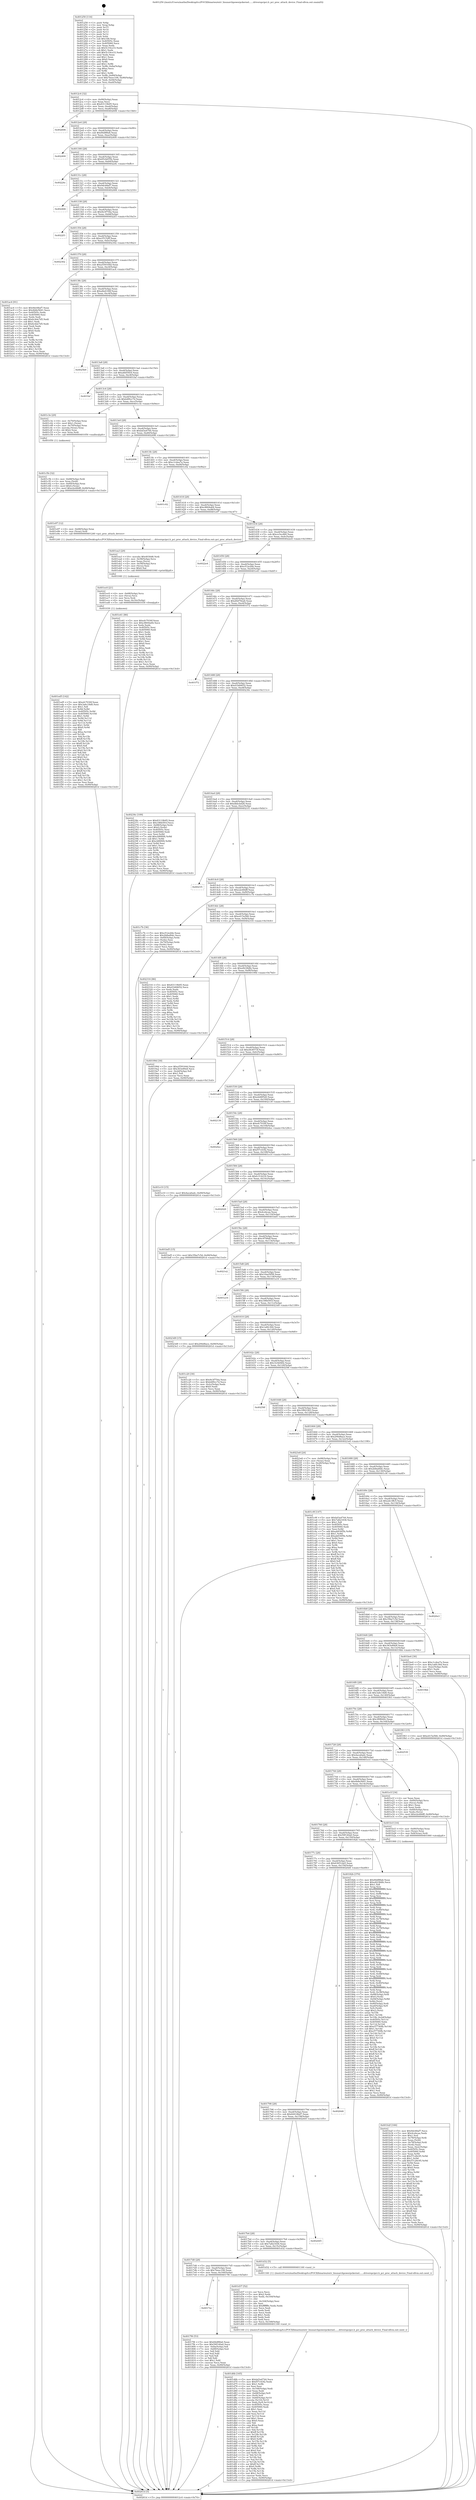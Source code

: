 digraph "0x401250" {
  label = "0x401250 (/mnt/c/Users/mathe/Desktop/tcc/POCII/binaries/extr_linuxarchpowerpckernel......driverspcipci.h_pci_proc_attach_device_Final-ollvm.out::main(0))"
  labelloc = "t"
  node[shape=record]

  Entry [label="",width=0.3,height=0.3,shape=circle,fillcolor=black,style=filled]
  "0x4012c4" [label="{
     0x4012c4 [32]\l
     | [instrs]\l
     &nbsp;&nbsp;0x4012c4 \<+6\>: mov -0x90(%rbp),%eax\l
     &nbsp;&nbsp;0x4012ca \<+2\>: mov %eax,%ecx\l
     &nbsp;&nbsp;0x4012cc \<+6\>: sub $0x83119b95,%ecx\l
     &nbsp;&nbsp;0x4012d2 \<+6\>: mov %eax,-0xa4(%rbp)\l
     &nbsp;&nbsp;0x4012d8 \<+6\>: mov %ecx,-0xa8(%rbp)\l
     &nbsp;&nbsp;0x4012de \<+6\>: je 0000000000402606 \<main+0x13b6\>\l
  }"]
  "0x402606" [label="{
     0x402606\l
  }", style=dashed]
  "0x4012e4" [label="{
     0x4012e4 [28]\l
     | [instrs]\l
     &nbsp;&nbsp;0x4012e4 \<+5\>: jmp 00000000004012e9 \<main+0x99\>\l
     &nbsp;&nbsp;0x4012e9 \<+6\>: mov -0xa4(%rbp),%eax\l
     &nbsp;&nbsp;0x4012ef \<+5\>: sub $0x84df8fa6,%eax\l
     &nbsp;&nbsp;0x4012f4 \<+6\>: mov %eax,-0xac(%rbp)\l
     &nbsp;&nbsp;0x4012fa \<+6\>: je 0000000000402400 \<main+0x11b0\>\l
  }"]
  Exit [label="",width=0.3,height=0.3,shape=circle,fillcolor=black,style=filled,peripheries=2]
  "0x402400" [label="{
     0x402400\l
  }", style=dashed]
  "0x401300" [label="{
     0x401300 [28]\l
     | [instrs]\l
     &nbsp;&nbsp;0x401300 \<+5\>: jmp 0000000000401305 \<main+0xb5\>\l
     &nbsp;&nbsp;0x401305 \<+6\>: mov -0xa4(%rbp),%eax\l
     &nbsp;&nbsp;0x40130b \<+5\>: sub $0x85cb655b,%eax\l
     &nbsp;&nbsp;0x401310 \<+6\>: mov %eax,-0xb0(%rbp)\l
     &nbsp;&nbsp;0x401316 \<+6\>: je 000000000040224c \<main+0xffc\>\l
  }"]
  "0x401ed5" [label="{
     0x401ed5 [142]\l
     | [instrs]\l
     &nbsp;&nbsp;0x401ed5 \<+5\>: mov $0xefc7030f,%eax\l
     &nbsp;&nbsp;0x401eda \<+5\>: mov $0x3a6c18d0,%esi\l
     &nbsp;&nbsp;0x401edf \<+2\>: mov $0x1,%dl\l
     &nbsp;&nbsp;0x401ee1 \<+3\>: xor %r8d,%r8d\l
     &nbsp;&nbsp;0x401ee4 \<+8\>: mov 0x40505c,%r9d\l
     &nbsp;&nbsp;0x401eec \<+8\>: mov 0x405060,%r10d\l
     &nbsp;&nbsp;0x401ef4 \<+4\>: sub $0x1,%r8d\l
     &nbsp;&nbsp;0x401ef8 \<+3\>: mov %r9d,%r11d\l
     &nbsp;&nbsp;0x401efb \<+3\>: add %r8d,%r11d\l
     &nbsp;&nbsp;0x401efe \<+4\>: imul %r11d,%r9d\l
     &nbsp;&nbsp;0x401f02 \<+4\>: and $0x1,%r9d\l
     &nbsp;&nbsp;0x401f06 \<+4\>: cmp $0x0,%r9d\l
     &nbsp;&nbsp;0x401f0a \<+3\>: sete %bl\l
     &nbsp;&nbsp;0x401f0d \<+4\>: cmp $0xa,%r10d\l
     &nbsp;&nbsp;0x401f11 \<+4\>: setl %r14b\l
     &nbsp;&nbsp;0x401f15 \<+3\>: mov %bl,%r15b\l
     &nbsp;&nbsp;0x401f18 \<+4\>: xor $0xff,%r15b\l
     &nbsp;&nbsp;0x401f1c \<+3\>: mov %r14b,%r12b\l
     &nbsp;&nbsp;0x401f1f \<+4\>: xor $0xff,%r12b\l
     &nbsp;&nbsp;0x401f23 \<+3\>: xor $0x0,%dl\l
     &nbsp;&nbsp;0x401f26 \<+3\>: mov %r15b,%r13b\l
     &nbsp;&nbsp;0x401f29 \<+4\>: and $0x0,%r13b\l
     &nbsp;&nbsp;0x401f2d \<+2\>: and %dl,%bl\l
     &nbsp;&nbsp;0x401f2f \<+3\>: mov %r12b,%cl\l
     &nbsp;&nbsp;0x401f32 \<+3\>: and $0x0,%cl\l
     &nbsp;&nbsp;0x401f35 \<+3\>: and %dl,%r14b\l
     &nbsp;&nbsp;0x401f38 \<+3\>: or %bl,%r13b\l
     &nbsp;&nbsp;0x401f3b \<+3\>: or %r14b,%cl\l
     &nbsp;&nbsp;0x401f3e \<+3\>: xor %cl,%r13b\l
     &nbsp;&nbsp;0x401f41 \<+3\>: or %r12b,%r15b\l
     &nbsp;&nbsp;0x401f44 \<+4\>: xor $0xff,%r15b\l
     &nbsp;&nbsp;0x401f48 \<+3\>: or $0x0,%dl\l
     &nbsp;&nbsp;0x401f4b \<+3\>: and %dl,%r15b\l
     &nbsp;&nbsp;0x401f4e \<+3\>: or %r15b,%r13b\l
     &nbsp;&nbsp;0x401f51 \<+4\>: test $0x1,%r13b\l
     &nbsp;&nbsp;0x401f55 \<+3\>: cmovne %esi,%eax\l
     &nbsp;&nbsp;0x401f58 \<+6\>: mov %eax,-0x90(%rbp)\l
     &nbsp;&nbsp;0x401f5e \<+5\>: jmp 000000000040261d \<main+0x13cd\>\l
  }"]
  "0x40224c" [label="{
     0x40224c\l
  }", style=dashed]
  "0x40131c" [label="{
     0x40131c [28]\l
     | [instrs]\l
     &nbsp;&nbsp;0x40131c \<+5\>: jmp 0000000000401321 \<main+0xd1\>\l
     &nbsp;&nbsp;0x401321 \<+6\>: mov -0xa4(%rbp),%eax\l
     &nbsp;&nbsp;0x401327 \<+5\>: sub $0x9dc68af7,%eax\l
     &nbsp;&nbsp;0x40132c \<+6\>: mov %eax,-0xb4(%rbp)\l
     &nbsp;&nbsp;0x401332 \<+6\>: je 0000000000402466 \<main+0x1216\>\l
  }"]
  "0x401ec0" [label="{
     0x401ec0 [21]\l
     | [instrs]\l
     &nbsp;&nbsp;0x401ec0 \<+4\>: mov -0x68(%rbp),%rcx\l
     &nbsp;&nbsp;0x401ec4 \<+3\>: mov (%rcx),%rcx\l
     &nbsp;&nbsp;0x401ec7 \<+3\>: mov %rcx,%rdi\l
     &nbsp;&nbsp;0x401eca \<+6\>: mov %eax,-0x16c(%rbp)\l
     &nbsp;&nbsp;0x401ed0 \<+5\>: call 0000000000401030 \<free@plt\>\l
     | [calls]\l
     &nbsp;&nbsp;0x401030 \{1\} (unknown)\l
  }"]
  "0x402466" [label="{
     0x402466\l
  }", style=dashed]
  "0x401338" [label="{
     0x401338 [28]\l
     | [instrs]\l
     &nbsp;&nbsp;0x401338 \<+5\>: jmp 000000000040133d \<main+0xed\>\l
     &nbsp;&nbsp;0x40133d \<+6\>: mov -0xa4(%rbp),%eax\l
     &nbsp;&nbsp;0x401343 \<+5\>: sub $0x9e3f754a,%eax\l
     &nbsp;&nbsp;0x401348 \<+6\>: mov %eax,-0xb8(%rbp)\l
     &nbsp;&nbsp;0x40134e \<+6\>: je 00000000004022f3 \<main+0x10a3\>\l
  }"]
  "0x401ea3" [label="{
     0x401ea3 [29]\l
     | [instrs]\l
     &nbsp;&nbsp;0x401ea3 \<+10\>: movabs $0x4030d6,%rdi\l
     &nbsp;&nbsp;0x401ead \<+4\>: mov -0x58(%rbp),%rcx\l
     &nbsp;&nbsp;0x401eb1 \<+2\>: mov %eax,(%rcx)\l
     &nbsp;&nbsp;0x401eb3 \<+4\>: mov -0x58(%rbp),%rcx\l
     &nbsp;&nbsp;0x401eb7 \<+2\>: mov (%rcx),%esi\l
     &nbsp;&nbsp;0x401eb9 \<+2\>: mov $0x0,%al\l
     &nbsp;&nbsp;0x401ebb \<+5\>: call 0000000000401040 \<printf@plt\>\l
     | [calls]\l
     &nbsp;&nbsp;0x401040 \{1\} (unknown)\l
  }"]
  "0x4022f3" [label="{
     0x4022f3\l
  }", style=dashed]
  "0x401354" [label="{
     0x401354 [28]\l
     | [instrs]\l
     &nbsp;&nbsp;0x401354 \<+5\>: jmp 0000000000401359 \<main+0x109\>\l
     &nbsp;&nbsp;0x401359 \<+6\>: mov -0xa4(%rbp),%eax\l
     &nbsp;&nbsp;0x40135f \<+5\>: sub $0xa35152ff,%eax\l
     &nbsp;&nbsp;0x401364 \<+6\>: mov %eax,-0xbc(%rbp)\l
     &nbsp;&nbsp;0x40136a \<+6\>: je 0000000000402302 \<main+0x10b2\>\l
  }"]
  "0x401d6b" [label="{
     0x401d6b [165]\l
     | [instrs]\l
     &nbsp;&nbsp;0x401d6b \<+5\>: mov $0xbd3a4744,%ecx\l
     &nbsp;&nbsp;0x401d70 \<+5\>: mov $0xf57c43f2,%edx\l
     &nbsp;&nbsp;0x401d75 \<+3\>: mov $0x1,%r8b\l
     &nbsp;&nbsp;0x401d78 \<+2\>: xor %esi,%esi\l
     &nbsp;&nbsp;0x401d7a \<+6\>: mov -0x168(%rbp),%edi\l
     &nbsp;&nbsp;0x401d80 \<+3\>: imul %eax,%edi\l
     &nbsp;&nbsp;0x401d83 \<+4\>: mov -0x68(%rbp),%r9\l
     &nbsp;&nbsp;0x401d87 \<+3\>: mov (%r9),%r9\l
     &nbsp;&nbsp;0x401d8a \<+4\>: mov -0x60(%rbp),%r10\l
     &nbsp;&nbsp;0x401d8e \<+3\>: movslq (%r10),%r10\l
     &nbsp;&nbsp;0x401d91 \<+4\>: mov %edi,(%r9,%r10,4)\l
     &nbsp;&nbsp;0x401d95 \<+7\>: mov 0x40505c,%eax\l
     &nbsp;&nbsp;0x401d9c \<+7\>: mov 0x405060,%edi\l
     &nbsp;&nbsp;0x401da3 \<+3\>: sub $0x1,%esi\l
     &nbsp;&nbsp;0x401da6 \<+3\>: mov %eax,%r11d\l
     &nbsp;&nbsp;0x401da9 \<+3\>: add %esi,%r11d\l
     &nbsp;&nbsp;0x401dac \<+4\>: imul %r11d,%eax\l
     &nbsp;&nbsp;0x401db0 \<+3\>: and $0x1,%eax\l
     &nbsp;&nbsp;0x401db3 \<+3\>: cmp $0x0,%eax\l
     &nbsp;&nbsp;0x401db6 \<+3\>: sete %bl\l
     &nbsp;&nbsp;0x401db9 \<+3\>: cmp $0xa,%edi\l
     &nbsp;&nbsp;0x401dbc \<+4\>: setl %r14b\l
     &nbsp;&nbsp;0x401dc0 \<+3\>: mov %bl,%r15b\l
     &nbsp;&nbsp;0x401dc3 \<+4\>: xor $0xff,%r15b\l
     &nbsp;&nbsp;0x401dc7 \<+3\>: mov %r14b,%r12b\l
     &nbsp;&nbsp;0x401dca \<+4\>: xor $0xff,%r12b\l
     &nbsp;&nbsp;0x401dce \<+4\>: xor $0x0,%r8b\l
     &nbsp;&nbsp;0x401dd2 \<+3\>: mov %r15b,%r13b\l
     &nbsp;&nbsp;0x401dd5 \<+4\>: and $0x0,%r13b\l
     &nbsp;&nbsp;0x401dd9 \<+3\>: and %r8b,%bl\l
     &nbsp;&nbsp;0x401ddc \<+3\>: mov %r12b,%al\l
     &nbsp;&nbsp;0x401ddf \<+2\>: and $0x0,%al\l
     &nbsp;&nbsp;0x401de1 \<+3\>: and %r8b,%r14b\l
     &nbsp;&nbsp;0x401de4 \<+3\>: or %bl,%r13b\l
     &nbsp;&nbsp;0x401de7 \<+3\>: or %r14b,%al\l
     &nbsp;&nbsp;0x401dea \<+3\>: xor %al,%r13b\l
     &nbsp;&nbsp;0x401ded \<+3\>: or %r12b,%r15b\l
     &nbsp;&nbsp;0x401df0 \<+4\>: xor $0xff,%r15b\l
     &nbsp;&nbsp;0x401df4 \<+4\>: or $0x0,%r8b\l
     &nbsp;&nbsp;0x401df8 \<+3\>: and %r8b,%r15b\l
     &nbsp;&nbsp;0x401dfb \<+3\>: or %r15b,%r13b\l
     &nbsp;&nbsp;0x401dfe \<+4\>: test $0x1,%r13b\l
     &nbsp;&nbsp;0x401e02 \<+3\>: cmovne %edx,%ecx\l
     &nbsp;&nbsp;0x401e05 \<+6\>: mov %ecx,-0x90(%rbp)\l
     &nbsp;&nbsp;0x401e0b \<+5\>: jmp 000000000040261d \<main+0x13cd\>\l
  }"]
  "0x402302" [label="{
     0x402302\l
  }", style=dashed]
  "0x401370" [label="{
     0x401370 [28]\l
     | [instrs]\l
     &nbsp;&nbsp;0x401370 \<+5\>: jmp 0000000000401375 \<main+0x125\>\l
     &nbsp;&nbsp;0x401375 \<+6\>: mov -0xa4(%rbp),%eax\l
     &nbsp;&nbsp;0x40137b \<+5\>: sub $0xa559164d,%eax\l
     &nbsp;&nbsp;0x401380 \<+6\>: mov %eax,-0xc0(%rbp)\l
     &nbsp;&nbsp;0x401386 \<+6\>: je 0000000000401ac4 \<main+0x874\>\l
  }"]
  "0x401d37" [label="{
     0x401d37 [52]\l
     | [instrs]\l
     &nbsp;&nbsp;0x401d37 \<+2\>: xor %ecx,%ecx\l
     &nbsp;&nbsp;0x401d39 \<+5\>: mov $0x2,%edx\l
     &nbsp;&nbsp;0x401d3e \<+6\>: mov %edx,-0x164(%rbp)\l
     &nbsp;&nbsp;0x401d44 \<+1\>: cltd\l
     &nbsp;&nbsp;0x401d45 \<+6\>: mov -0x164(%rbp),%esi\l
     &nbsp;&nbsp;0x401d4b \<+2\>: idiv %esi\l
     &nbsp;&nbsp;0x401d4d \<+6\>: imul $0xfffffffe,%edx,%edx\l
     &nbsp;&nbsp;0x401d53 \<+2\>: mov %ecx,%edi\l
     &nbsp;&nbsp;0x401d55 \<+2\>: sub %edx,%edi\l
     &nbsp;&nbsp;0x401d57 \<+2\>: mov %ecx,%edx\l
     &nbsp;&nbsp;0x401d59 \<+3\>: sub $0x1,%edx\l
     &nbsp;&nbsp;0x401d5c \<+2\>: add %edx,%edi\l
     &nbsp;&nbsp;0x401d5e \<+2\>: sub %edi,%ecx\l
     &nbsp;&nbsp;0x401d60 \<+6\>: mov %ecx,-0x168(%rbp)\l
     &nbsp;&nbsp;0x401d66 \<+5\>: call 0000000000401160 \<next_i\>\l
     | [calls]\l
     &nbsp;&nbsp;0x401160 \{1\} (/mnt/c/Users/mathe/Desktop/tcc/POCII/binaries/extr_linuxarchpowerpckernel......driverspcipci.h_pci_proc_attach_device_Final-ollvm.out::next_i)\l
  }"]
  "0x401ac4" [label="{
     0x401ac4 [91]\l
     | [instrs]\l
     &nbsp;&nbsp;0x401ac4 \<+5\>: mov $0x9dc68af7,%eax\l
     &nbsp;&nbsp;0x401ac9 \<+5\>: mov $0x4b8e5641,%ecx\l
     &nbsp;&nbsp;0x401ace \<+7\>: mov 0x40505c,%edx\l
     &nbsp;&nbsp;0x401ad5 \<+7\>: mov 0x405060,%esi\l
     &nbsp;&nbsp;0x401adc \<+2\>: mov %edx,%edi\l
     &nbsp;&nbsp;0x401ade \<+6\>: add $0x6c4de7d5,%edi\l
     &nbsp;&nbsp;0x401ae4 \<+3\>: sub $0x1,%edi\l
     &nbsp;&nbsp;0x401ae7 \<+6\>: sub $0x6c4de7d5,%edi\l
     &nbsp;&nbsp;0x401aed \<+3\>: imul %edi,%edx\l
     &nbsp;&nbsp;0x401af0 \<+3\>: and $0x1,%edx\l
     &nbsp;&nbsp;0x401af3 \<+3\>: cmp $0x0,%edx\l
     &nbsp;&nbsp;0x401af6 \<+4\>: sete %r8b\l
     &nbsp;&nbsp;0x401afa \<+3\>: cmp $0xa,%esi\l
     &nbsp;&nbsp;0x401afd \<+4\>: setl %r9b\l
     &nbsp;&nbsp;0x401b01 \<+3\>: mov %r8b,%r10b\l
     &nbsp;&nbsp;0x401b04 \<+3\>: and %r9b,%r10b\l
     &nbsp;&nbsp;0x401b07 \<+3\>: xor %r9b,%r8b\l
     &nbsp;&nbsp;0x401b0a \<+3\>: or %r8b,%r10b\l
     &nbsp;&nbsp;0x401b0d \<+4\>: test $0x1,%r10b\l
     &nbsp;&nbsp;0x401b11 \<+3\>: cmovne %ecx,%eax\l
     &nbsp;&nbsp;0x401b14 \<+6\>: mov %eax,-0x90(%rbp)\l
     &nbsp;&nbsp;0x401b1a \<+5\>: jmp 000000000040261d \<main+0x13cd\>\l
  }"]
  "0x40138c" [label="{
     0x40138c [28]\l
     | [instrs]\l
     &nbsp;&nbsp;0x40138c \<+5\>: jmp 0000000000401391 \<main+0x141\>\l
     &nbsp;&nbsp;0x401391 \<+6\>: mov -0xa4(%rbp),%eax\l
     &nbsp;&nbsp;0x401397 \<+5\>: sub $0xa8a4184f,%eax\l
     &nbsp;&nbsp;0x40139c \<+6\>: mov %eax,-0xc4(%rbp)\l
     &nbsp;&nbsp;0x4013a2 \<+6\>: je 00000000004025b9 \<main+0x1369\>\l
  }"]
  "0x401c5b" [label="{
     0x401c5b [32]\l
     | [instrs]\l
     &nbsp;&nbsp;0x401c5b \<+4\>: mov -0x68(%rbp),%rdi\l
     &nbsp;&nbsp;0x401c5f \<+3\>: mov %rax,(%rdi)\l
     &nbsp;&nbsp;0x401c62 \<+4\>: mov -0x60(%rbp),%rax\l
     &nbsp;&nbsp;0x401c66 \<+6\>: movl $0x0,(%rax)\l
     &nbsp;&nbsp;0x401c6c \<+10\>: movl $0xe2e48dff,-0x90(%rbp)\l
     &nbsp;&nbsp;0x401c76 \<+5\>: jmp 000000000040261d \<main+0x13cd\>\l
  }"]
  "0x4025b9" [label="{
     0x4025b9\l
  }", style=dashed]
  "0x4013a8" [label="{
     0x4013a8 [28]\l
     | [instrs]\l
     &nbsp;&nbsp;0x4013a8 \<+5\>: jmp 00000000004013ad \<main+0x15d\>\l
     &nbsp;&nbsp;0x4013ad \<+6\>: mov -0xa4(%rbp),%eax\l
     &nbsp;&nbsp;0x4013b3 \<+5\>: sub $0xa8d55fc6,%eax\l
     &nbsp;&nbsp;0x4013b8 \<+6\>: mov %eax,-0xc8(%rbp)\l
     &nbsp;&nbsp;0x4013be \<+6\>: je 0000000000401faf \<main+0xd5f\>\l
  }"]
  "0x401b2f" [label="{
     0x401b2f [166]\l
     | [instrs]\l
     &nbsp;&nbsp;0x401b2f \<+5\>: mov $0x9dc68af7,%ecx\l
     &nbsp;&nbsp;0x401b34 \<+5\>: mov $0x4cebcaa,%edx\l
     &nbsp;&nbsp;0x401b39 \<+3\>: mov $0x1,%sil\l
     &nbsp;&nbsp;0x401b3c \<+4\>: mov -0x78(%rbp),%rdi\l
     &nbsp;&nbsp;0x401b40 \<+2\>: mov %eax,(%rdi)\l
     &nbsp;&nbsp;0x401b42 \<+4\>: mov -0x78(%rbp),%rdi\l
     &nbsp;&nbsp;0x401b46 \<+2\>: mov (%rdi),%eax\l
     &nbsp;&nbsp;0x401b48 \<+3\>: mov %eax,-0x2c(%rbp)\l
     &nbsp;&nbsp;0x401b4b \<+7\>: mov 0x40505c,%eax\l
     &nbsp;&nbsp;0x401b52 \<+8\>: mov 0x405060,%r8d\l
     &nbsp;&nbsp;0x401b5a \<+3\>: mov %eax,%r9d\l
     &nbsp;&nbsp;0x401b5d \<+7\>: sub $0x57c28c95,%r9d\l
     &nbsp;&nbsp;0x401b64 \<+4\>: sub $0x1,%r9d\l
     &nbsp;&nbsp;0x401b68 \<+7\>: add $0x57c28c95,%r9d\l
     &nbsp;&nbsp;0x401b6f \<+4\>: imul %r9d,%eax\l
     &nbsp;&nbsp;0x401b73 \<+3\>: and $0x1,%eax\l
     &nbsp;&nbsp;0x401b76 \<+3\>: cmp $0x0,%eax\l
     &nbsp;&nbsp;0x401b79 \<+4\>: sete %r10b\l
     &nbsp;&nbsp;0x401b7d \<+4\>: cmp $0xa,%r8d\l
     &nbsp;&nbsp;0x401b81 \<+4\>: setl %r11b\l
     &nbsp;&nbsp;0x401b85 \<+3\>: mov %r10b,%bl\l
     &nbsp;&nbsp;0x401b88 \<+3\>: xor $0xff,%bl\l
     &nbsp;&nbsp;0x401b8b \<+3\>: mov %r11b,%r14b\l
     &nbsp;&nbsp;0x401b8e \<+4\>: xor $0xff,%r14b\l
     &nbsp;&nbsp;0x401b92 \<+4\>: xor $0x0,%sil\l
     &nbsp;&nbsp;0x401b96 \<+3\>: mov %bl,%r15b\l
     &nbsp;&nbsp;0x401b99 \<+4\>: and $0x0,%r15b\l
     &nbsp;&nbsp;0x401b9d \<+3\>: and %sil,%r10b\l
     &nbsp;&nbsp;0x401ba0 \<+3\>: mov %r14b,%r12b\l
     &nbsp;&nbsp;0x401ba3 \<+4\>: and $0x0,%r12b\l
     &nbsp;&nbsp;0x401ba7 \<+3\>: and %sil,%r11b\l
     &nbsp;&nbsp;0x401baa \<+3\>: or %r10b,%r15b\l
     &nbsp;&nbsp;0x401bad \<+3\>: or %r11b,%r12b\l
     &nbsp;&nbsp;0x401bb0 \<+3\>: xor %r12b,%r15b\l
     &nbsp;&nbsp;0x401bb3 \<+3\>: or %r14b,%bl\l
     &nbsp;&nbsp;0x401bb6 \<+3\>: xor $0xff,%bl\l
     &nbsp;&nbsp;0x401bb9 \<+4\>: or $0x0,%sil\l
     &nbsp;&nbsp;0x401bbd \<+3\>: and %sil,%bl\l
     &nbsp;&nbsp;0x401bc0 \<+3\>: or %bl,%r15b\l
     &nbsp;&nbsp;0x401bc3 \<+4\>: test $0x1,%r15b\l
     &nbsp;&nbsp;0x401bc7 \<+3\>: cmovne %edx,%ecx\l
     &nbsp;&nbsp;0x401bca \<+6\>: mov %ecx,-0x90(%rbp)\l
     &nbsp;&nbsp;0x401bd0 \<+5\>: jmp 000000000040261d \<main+0x13cd\>\l
  }"]
  "0x401faf" [label="{
     0x401faf\l
  }", style=dashed]
  "0x4013c4" [label="{
     0x4013c4 [28]\l
     | [instrs]\l
     &nbsp;&nbsp;0x4013c4 \<+5\>: jmp 00000000004013c9 \<main+0x179\>\l
     &nbsp;&nbsp;0x4013c9 \<+6\>: mov -0xa4(%rbp),%eax\l
     &nbsp;&nbsp;0x4013cf \<+5\>: sub $0xb4f0cc7d,%eax\l
     &nbsp;&nbsp;0x4013d4 \<+6\>: mov %eax,-0xcc(%rbp)\l
     &nbsp;&nbsp;0x4013da \<+6\>: je 0000000000401c3e \<main+0x9ee\>\l
  }"]
  "0x401250" [label="{
     0x401250 [116]\l
     | [instrs]\l
     &nbsp;&nbsp;0x401250 \<+1\>: push %rbp\l
     &nbsp;&nbsp;0x401251 \<+3\>: mov %rsp,%rbp\l
     &nbsp;&nbsp;0x401254 \<+2\>: push %r15\l
     &nbsp;&nbsp;0x401256 \<+2\>: push %r14\l
     &nbsp;&nbsp;0x401258 \<+2\>: push %r13\l
     &nbsp;&nbsp;0x40125a \<+2\>: push %r12\l
     &nbsp;&nbsp;0x40125c \<+1\>: push %rbx\l
     &nbsp;&nbsp;0x40125d \<+7\>: sub $0x168,%rsp\l
     &nbsp;&nbsp;0x401264 \<+7\>: mov 0x40505c,%eax\l
     &nbsp;&nbsp;0x40126b \<+7\>: mov 0x405060,%ecx\l
     &nbsp;&nbsp;0x401272 \<+2\>: mov %eax,%edx\l
     &nbsp;&nbsp;0x401274 \<+6\>: sub $0x5c19ce33,%edx\l
     &nbsp;&nbsp;0x40127a \<+3\>: sub $0x1,%edx\l
     &nbsp;&nbsp;0x40127d \<+6\>: add $0x5c19ce33,%edx\l
     &nbsp;&nbsp;0x401283 \<+3\>: imul %edx,%eax\l
     &nbsp;&nbsp;0x401286 \<+3\>: and $0x1,%eax\l
     &nbsp;&nbsp;0x401289 \<+3\>: cmp $0x0,%eax\l
     &nbsp;&nbsp;0x40128c \<+4\>: sete %r8b\l
     &nbsp;&nbsp;0x401290 \<+4\>: and $0x1,%r8b\l
     &nbsp;&nbsp;0x401294 \<+7\>: mov %r8b,-0x8a(%rbp)\l
     &nbsp;&nbsp;0x40129b \<+3\>: cmp $0xa,%ecx\l
     &nbsp;&nbsp;0x40129e \<+4\>: setl %r8b\l
     &nbsp;&nbsp;0x4012a2 \<+4\>: and $0x1,%r8b\l
     &nbsp;&nbsp;0x4012a6 \<+7\>: mov %r8b,-0x89(%rbp)\l
     &nbsp;&nbsp;0x4012ad \<+10\>: movl $0x7beec106,-0x90(%rbp)\l
     &nbsp;&nbsp;0x4012b7 \<+6\>: mov %edi,-0x94(%rbp)\l
     &nbsp;&nbsp;0x4012bd \<+7\>: mov %rsi,-0xa0(%rbp)\l
  }"]
  "0x401c3e" [label="{
     0x401c3e [29]\l
     | [instrs]\l
     &nbsp;&nbsp;0x401c3e \<+4\>: mov -0x70(%rbp),%rax\l
     &nbsp;&nbsp;0x401c42 \<+6\>: movl $0x1,(%rax)\l
     &nbsp;&nbsp;0x401c48 \<+4\>: mov -0x70(%rbp),%rax\l
     &nbsp;&nbsp;0x401c4c \<+3\>: movslq (%rax),%rax\l
     &nbsp;&nbsp;0x401c4f \<+4\>: shl $0x2,%rax\l
     &nbsp;&nbsp;0x401c53 \<+3\>: mov %rax,%rdi\l
     &nbsp;&nbsp;0x401c56 \<+5\>: call 0000000000401050 \<malloc@plt\>\l
     | [calls]\l
     &nbsp;&nbsp;0x401050 \{1\} (unknown)\l
  }"]
  "0x4013e0" [label="{
     0x4013e0 [28]\l
     | [instrs]\l
     &nbsp;&nbsp;0x4013e0 \<+5\>: jmp 00000000004013e5 \<main+0x195\>\l
     &nbsp;&nbsp;0x4013e5 \<+6\>: mov -0xa4(%rbp),%eax\l
     &nbsp;&nbsp;0x4013eb \<+5\>: sub $0xbd3a4744,%eax\l
     &nbsp;&nbsp;0x4013f0 \<+6\>: mov %eax,-0xd0(%rbp)\l
     &nbsp;&nbsp;0x4013f6 \<+6\>: je 0000000000402496 \<main+0x1246\>\l
  }"]
  "0x40261d" [label="{
     0x40261d [5]\l
     | [instrs]\l
     &nbsp;&nbsp;0x40261d \<+5\>: jmp 00000000004012c4 \<main+0x74\>\l
  }"]
  "0x402496" [label="{
     0x402496\l
  }", style=dashed]
  "0x4013fc" [label="{
     0x4013fc [28]\l
     | [instrs]\l
     &nbsp;&nbsp;0x4013fc \<+5\>: jmp 0000000000401401 \<main+0x1b1\>\l
     &nbsp;&nbsp;0x401401 \<+6\>: mov -0xa4(%rbp),%eax\l
     &nbsp;&nbsp;0x401407 \<+5\>: sub $0xc1cdea7a,%eax\l
     &nbsp;&nbsp;0x40140c \<+6\>: mov %eax,-0xd4(%rbp)\l
     &nbsp;&nbsp;0x401412 \<+6\>: je 0000000000401c02 \<main+0x9b2\>\l
  }"]
  "0x4017ec" [label="{
     0x4017ec\l
  }", style=dashed]
  "0x401c02" [label="{
     0x401c02\l
  }", style=dashed]
  "0x401418" [label="{
     0x401418 [28]\l
     | [instrs]\l
     &nbsp;&nbsp;0x401418 \<+5\>: jmp 000000000040141d \<main+0x1cd\>\l
     &nbsp;&nbsp;0x40141d \<+6\>: mov -0xa4(%rbp),%eax\l
     &nbsp;&nbsp;0x401423 \<+5\>: sub $0xc8604a64,%eax\l
     &nbsp;&nbsp;0x401428 \<+6\>: mov %eax,-0xd8(%rbp)\l
     &nbsp;&nbsp;0x40142e \<+6\>: je 0000000000401e97 \<main+0xc47\>\l
  }"]
  "0x4017f6" [label="{
     0x4017f6 [53]\l
     | [instrs]\l
     &nbsp;&nbsp;0x4017f6 \<+5\>: mov $0x84df8fa6,%eax\l
     &nbsp;&nbsp;0x4017fb \<+5\>: mov $0x59f140a0,%ecx\l
     &nbsp;&nbsp;0x401800 \<+6\>: mov -0x8a(%rbp),%dl\l
     &nbsp;&nbsp;0x401806 \<+7\>: mov -0x89(%rbp),%sil\l
     &nbsp;&nbsp;0x40180d \<+3\>: mov %dl,%dil\l
     &nbsp;&nbsp;0x401810 \<+3\>: and %sil,%dil\l
     &nbsp;&nbsp;0x401813 \<+3\>: xor %sil,%dl\l
     &nbsp;&nbsp;0x401816 \<+3\>: or %dl,%dil\l
     &nbsp;&nbsp;0x401819 \<+4\>: test $0x1,%dil\l
     &nbsp;&nbsp;0x40181d \<+3\>: cmovne %ecx,%eax\l
     &nbsp;&nbsp;0x401820 \<+6\>: mov %eax,-0x90(%rbp)\l
     &nbsp;&nbsp;0x401826 \<+5\>: jmp 000000000040261d \<main+0x13cd\>\l
  }"]
  "0x401e97" [label="{
     0x401e97 [12]\l
     | [instrs]\l
     &nbsp;&nbsp;0x401e97 \<+4\>: mov -0x68(%rbp),%rax\l
     &nbsp;&nbsp;0x401e9b \<+3\>: mov (%rax),%rdi\l
     &nbsp;&nbsp;0x401e9e \<+5\>: call 0000000000401240 \<pci_proc_attach_device\>\l
     | [calls]\l
     &nbsp;&nbsp;0x401240 \{1\} (/mnt/c/Users/mathe/Desktop/tcc/POCII/binaries/extr_linuxarchpowerpckernel......driverspcipci.h_pci_proc_attach_device_Final-ollvm.out::pci_proc_attach_device)\l
  }"]
  "0x401434" [label="{
     0x401434 [28]\l
     | [instrs]\l
     &nbsp;&nbsp;0x401434 \<+5\>: jmp 0000000000401439 \<main+0x1e9\>\l
     &nbsp;&nbsp;0x401439 \<+6\>: mov -0xa4(%rbp),%eax\l
     &nbsp;&nbsp;0x40143f \<+5\>: sub $0xce3ecdb0,%eax\l
     &nbsp;&nbsp;0x401444 \<+6\>: mov %eax,-0xdc(%rbp)\l
     &nbsp;&nbsp;0x40144a \<+6\>: je 00000000004022e4 \<main+0x1094\>\l
  }"]
  "0x4017d0" [label="{
     0x4017d0 [28]\l
     | [instrs]\l
     &nbsp;&nbsp;0x4017d0 \<+5\>: jmp 00000000004017d5 \<main+0x585\>\l
     &nbsp;&nbsp;0x4017d5 \<+6\>: mov -0xa4(%rbp),%eax\l
     &nbsp;&nbsp;0x4017db \<+5\>: sub $0x7beec106,%eax\l
     &nbsp;&nbsp;0x4017e0 \<+6\>: mov %eax,-0x160(%rbp)\l
     &nbsp;&nbsp;0x4017e6 \<+6\>: je 00000000004017f6 \<main+0x5a6\>\l
  }"]
  "0x4022e4" [label="{
     0x4022e4\l
  }", style=dashed]
  "0x401450" [label="{
     0x401450 [28]\l
     | [instrs]\l
     &nbsp;&nbsp;0x401450 \<+5\>: jmp 0000000000401455 \<main+0x205\>\l
     &nbsp;&nbsp;0x401455 \<+6\>: mov -0xa4(%rbp),%eax\l
     &nbsp;&nbsp;0x40145b \<+5\>: sub $0xcf12e2bb,%eax\l
     &nbsp;&nbsp;0x401460 \<+6\>: mov %eax,-0xe0(%rbp)\l
     &nbsp;&nbsp;0x401466 \<+6\>: je 0000000000401e41 \<main+0xbf1\>\l
  }"]
  "0x401d32" [label="{
     0x401d32 [5]\l
     | [instrs]\l
     &nbsp;&nbsp;0x401d32 \<+5\>: call 0000000000401160 \<next_i\>\l
     | [calls]\l
     &nbsp;&nbsp;0x401160 \{1\} (/mnt/c/Users/mathe/Desktop/tcc/POCII/binaries/extr_linuxarchpowerpckernel......driverspcipci.h_pci_proc_attach_device_Final-ollvm.out::next_i)\l
  }"]
  "0x401e41" [label="{
     0x401e41 [86]\l
     | [instrs]\l
     &nbsp;&nbsp;0x401e41 \<+5\>: mov $0xefc7030f,%eax\l
     &nbsp;&nbsp;0x401e46 \<+5\>: mov $0xc8604a64,%ecx\l
     &nbsp;&nbsp;0x401e4b \<+2\>: xor %edx,%edx\l
     &nbsp;&nbsp;0x401e4d \<+7\>: mov 0x40505c,%esi\l
     &nbsp;&nbsp;0x401e54 \<+7\>: mov 0x405060,%edi\l
     &nbsp;&nbsp;0x401e5b \<+3\>: sub $0x1,%edx\l
     &nbsp;&nbsp;0x401e5e \<+3\>: mov %esi,%r8d\l
     &nbsp;&nbsp;0x401e61 \<+3\>: add %edx,%r8d\l
     &nbsp;&nbsp;0x401e64 \<+4\>: imul %r8d,%esi\l
     &nbsp;&nbsp;0x401e68 \<+3\>: and $0x1,%esi\l
     &nbsp;&nbsp;0x401e6b \<+3\>: cmp $0x0,%esi\l
     &nbsp;&nbsp;0x401e6e \<+4\>: sete %r9b\l
     &nbsp;&nbsp;0x401e72 \<+3\>: cmp $0xa,%edi\l
     &nbsp;&nbsp;0x401e75 \<+4\>: setl %r10b\l
     &nbsp;&nbsp;0x401e79 \<+3\>: mov %r9b,%r11b\l
     &nbsp;&nbsp;0x401e7c \<+3\>: and %r10b,%r11b\l
     &nbsp;&nbsp;0x401e7f \<+3\>: xor %r10b,%r9b\l
     &nbsp;&nbsp;0x401e82 \<+3\>: or %r9b,%r11b\l
     &nbsp;&nbsp;0x401e85 \<+4\>: test $0x1,%r11b\l
     &nbsp;&nbsp;0x401e89 \<+3\>: cmovne %ecx,%eax\l
     &nbsp;&nbsp;0x401e8c \<+6\>: mov %eax,-0x90(%rbp)\l
     &nbsp;&nbsp;0x401e92 \<+5\>: jmp 000000000040261d \<main+0x13cd\>\l
  }"]
  "0x40146c" [label="{
     0x40146c [28]\l
     | [instrs]\l
     &nbsp;&nbsp;0x40146c \<+5\>: jmp 0000000000401471 \<main+0x221\>\l
     &nbsp;&nbsp;0x401471 \<+6\>: mov -0xa4(%rbp),%eax\l
     &nbsp;&nbsp;0x401477 \<+5\>: sub $0xd0d79ea6,%eax\l
     &nbsp;&nbsp;0x40147c \<+6\>: mov %eax,-0xe4(%rbp)\l
     &nbsp;&nbsp;0x401482 \<+6\>: je 0000000000401f72 \<main+0xd22\>\l
  }"]
  "0x4017b4" [label="{
     0x4017b4 [28]\l
     | [instrs]\l
     &nbsp;&nbsp;0x4017b4 \<+5\>: jmp 00000000004017b9 \<main+0x569\>\l
     &nbsp;&nbsp;0x4017b9 \<+6\>: mov -0xa4(%rbp),%eax\l
     &nbsp;&nbsp;0x4017bf \<+5\>: sub $0x7a821836,%eax\l
     &nbsp;&nbsp;0x4017c4 \<+6\>: mov %eax,-0x15c(%rbp)\l
     &nbsp;&nbsp;0x4017ca \<+6\>: je 0000000000401d32 \<main+0xae2\>\l
  }"]
  "0x401f72" [label="{
     0x401f72\l
  }", style=dashed]
  "0x401488" [label="{
     0x401488 [28]\l
     | [instrs]\l
     &nbsp;&nbsp;0x401488 \<+5\>: jmp 000000000040148d \<main+0x23d\>\l
     &nbsp;&nbsp;0x40148d \<+6\>: mov -0xa4(%rbp),%eax\l
     &nbsp;&nbsp;0x401493 \<+5\>: sub $0xd1b84652,%eax\l
     &nbsp;&nbsp;0x401498 \<+6\>: mov %eax,-0xe8(%rbp)\l
     &nbsp;&nbsp;0x40149e \<+6\>: je 000000000040236c \<main+0x111c\>\l
  }"]
  "0x402445" [label="{
     0x402445\l
  }", style=dashed]
  "0x40236c" [label="{
     0x40236c [109]\l
     | [instrs]\l
     &nbsp;&nbsp;0x40236c \<+5\>: mov $0x83119b95,%eax\l
     &nbsp;&nbsp;0x402371 \<+5\>: mov $0x186b591f,%ecx\l
     &nbsp;&nbsp;0x402376 \<+7\>: mov -0x88(%rbp),%rdx\l
     &nbsp;&nbsp;0x40237d \<+6\>: movl $0x0,(%rdx)\l
     &nbsp;&nbsp;0x402383 \<+7\>: mov 0x40505c,%esi\l
     &nbsp;&nbsp;0x40238a \<+7\>: mov 0x405060,%edi\l
     &nbsp;&nbsp;0x402391 \<+3\>: mov %esi,%r8d\l
     &nbsp;&nbsp;0x402394 \<+7\>: add $0xcbf6f0f4,%r8d\l
     &nbsp;&nbsp;0x40239b \<+4\>: sub $0x1,%r8d\l
     &nbsp;&nbsp;0x40239f \<+7\>: sub $0xcbf6f0f4,%r8d\l
     &nbsp;&nbsp;0x4023a6 \<+4\>: imul %r8d,%esi\l
     &nbsp;&nbsp;0x4023aa \<+3\>: and $0x1,%esi\l
     &nbsp;&nbsp;0x4023ad \<+3\>: cmp $0x0,%esi\l
     &nbsp;&nbsp;0x4023b0 \<+4\>: sete %r9b\l
     &nbsp;&nbsp;0x4023b4 \<+3\>: cmp $0xa,%edi\l
     &nbsp;&nbsp;0x4023b7 \<+4\>: setl %r10b\l
     &nbsp;&nbsp;0x4023bb \<+3\>: mov %r9b,%r11b\l
     &nbsp;&nbsp;0x4023be \<+3\>: and %r10b,%r11b\l
     &nbsp;&nbsp;0x4023c1 \<+3\>: xor %r10b,%r9b\l
     &nbsp;&nbsp;0x4023c4 \<+3\>: or %r9b,%r11b\l
     &nbsp;&nbsp;0x4023c7 \<+4\>: test $0x1,%r11b\l
     &nbsp;&nbsp;0x4023cb \<+3\>: cmovne %ecx,%eax\l
     &nbsp;&nbsp;0x4023ce \<+6\>: mov %eax,-0x90(%rbp)\l
     &nbsp;&nbsp;0x4023d4 \<+5\>: jmp 000000000040261d \<main+0x13cd\>\l
  }"]
  "0x4014a4" [label="{
     0x4014a4 [28]\l
     | [instrs]\l
     &nbsp;&nbsp;0x4014a4 \<+5\>: jmp 00000000004014a9 \<main+0x259\>\l
     &nbsp;&nbsp;0x4014a9 \<+6\>: mov -0xa4(%rbp),%eax\l
     &nbsp;&nbsp;0x4014af \<+5\>: sub $0xdbbcbd26,%eax\l
     &nbsp;&nbsp;0x4014b4 \<+6\>: mov %eax,-0xec(%rbp)\l
     &nbsp;&nbsp;0x4014ba \<+6\>: je 00000000004021f1 \<main+0xfa1\>\l
  }"]
  "0x401798" [label="{
     0x401798 [28]\l
     | [instrs]\l
     &nbsp;&nbsp;0x401798 \<+5\>: jmp 000000000040179d \<main+0x54d\>\l
     &nbsp;&nbsp;0x40179d \<+6\>: mov -0xa4(%rbp),%eax\l
     &nbsp;&nbsp;0x4017a3 \<+5\>: sub $0x64418bd7,%eax\l
     &nbsp;&nbsp;0x4017a8 \<+6\>: mov %eax,-0x158(%rbp)\l
     &nbsp;&nbsp;0x4017ae \<+6\>: je 0000000000402445 \<main+0x11f5\>\l
  }"]
  "0x4021f1" [label="{
     0x4021f1\l
  }", style=dashed]
  "0x4014c0" [label="{
     0x4014c0 [28]\l
     | [instrs]\l
     &nbsp;&nbsp;0x4014c0 \<+5\>: jmp 00000000004014c5 \<main+0x275\>\l
     &nbsp;&nbsp;0x4014c5 \<+6\>: mov -0xa4(%rbp),%eax\l
     &nbsp;&nbsp;0x4014cb \<+5\>: sub $0xe2e48dff,%eax\l
     &nbsp;&nbsp;0x4014d0 \<+6\>: mov %eax,-0xf0(%rbp)\l
     &nbsp;&nbsp;0x4014d6 \<+6\>: je 0000000000401c7b \<main+0xa2b\>\l
  }"]
  "0x4020d4" [label="{
     0x4020d4\l
  }", style=dashed]
  "0x401c7b" [label="{
     0x401c7b [36]\l
     | [instrs]\l
     &nbsp;&nbsp;0x401c7b \<+5\>: mov $0xcf12e2bb,%eax\l
     &nbsp;&nbsp;0x401c80 \<+5\>: mov $0x2b8ad0dc,%ecx\l
     &nbsp;&nbsp;0x401c85 \<+4\>: mov -0x60(%rbp),%rdx\l
     &nbsp;&nbsp;0x401c89 \<+2\>: mov (%rdx),%esi\l
     &nbsp;&nbsp;0x401c8b \<+4\>: mov -0x70(%rbp),%rdx\l
     &nbsp;&nbsp;0x401c8f \<+2\>: cmp (%rdx),%esi\l
     &nbsp;&nbsp;0x401c91 \<+3\>: cmovl %ecx,%eax\l
     &nbsp;&nbsp;0x401c94 \<+6\>: mov %eax,-0x90(%rbp)\l
     &nbsp;&nbsp;0x401c9a \<+5\>: jmp 000000000040261d \<main+0x13cd\>\l
  }"]
  "0x4014dc" [label="{
     0x4014dc [28]\l
     | [instrs]\l
     &nbsp;&nbsp;0x4014dc \<+5\>: jmp 00000000004014e1 \<main+0x291\>\l
     &nbsp;&nbsp;0x4014e1 \<+6\>: mov -0xa4(%rbp),%eax\l
     &nbsp;&nbsp;0x4014e7 \<+5\>: sub $0xe415a566,%eax\l
     &nbsp;&nbsp;0x4014ec \<+6\>: mov %eax,-0xf4(%rbp)\l
     &nbsp;&nbsp;0x4014f2 \<+6\>: je 0000000000402316 \<main+0x10c6\>\l
  }"]
  "0x40177c" [label="{
     0x40177c [28]\l
     | [instrs]\l
     &nbsp;&nbsp;0x40177c \<+5\>: jmp 0000000000401781 \<main+0x531\>\l
     &nbsp;&nbsp;0x401781 \<+6\>: mov -0xa4(%rbp),%eax\l
     &nbsp;&nbsp;0x401787 \<+5\>: sub $0x63651da5,%eax\l
     &nbsp;&nbsp;0x40178c \<+6\>: mov %eax,-0x154(%rbp)\l
     &nbsp;&nbsp;0x401792 \<+6\>: je 00000000004020d4 \<main+0xe84\>\l
  }"]
  "0x402316" [label="{
     0x402316 [86]\l
     | [instrs]\l
     &nbsp;&nbsp;0x402316 \<+5\>: mov $0x83119b95,%eax\l
     &nbsp;&nbsp;0x40231b \<+5\>: mov $0xd1b84652,%ecx\l
     &nbsp;&nbsp;0x402320 \<+2\>: xor %edx,%edx\l
     &nbsp;&nbsp;0x402322 \<+7\>: mov 0x40505c,%esi\l
     &nbsp;&nbsp;0x402329 \<+7\>: mov 0x405060,%edi\l
     &nbsp;&nbsp;0x402330 \<+3\>: sub $0x1,%edx\l
     &nbsp;&nbsp;0x402333 \<+3\>: mov %esi,%r8d\l
     &nbsp;&nbsp;0x402336 \<+3\>: add %edx,%r8d\l
     &nbsp;&nbsp;0x402339 \<+4\>: imul %r8d,%esi\l
     &nbsp;&nbsp;0x40233d \<+3\>: and $0x1,%esi\l
     &nbsp;&nbsp;0x402340 \<+3\>: cmp $0x0,%esi\l
     &nbsp;&nbsp;0x402343 \<+4\>: sete %r9b\l
     &nbsp;&nbsp;0x402347 \<+3\>: cmp $0xa,%edi\l
     &nbsp;&nbsp;0x40234a \<+4\>: setl %r10b\l
     &nbsp;&nbsp;0x40234e \<+3\>: mov %r9b,%r11b\l
     &nbsp;&nbsp;0x402351 \<+3\>: and %r10b,%r11b\l
     &nbsp;&nbsp;0x402354 \<+3\>: xor %r10b,%r9b\l
     &nbsp;&nbsp;0x402357 \<+3\>: or %r9b,%r11b\l
     &nbsp;&nbsp;0x40235a \<+4\>: test $0x1,%r11b\l
     &nbsp;&nbsp;0x40235e \<+3\>: cmovne %ecx,%eax\l
     &nbsp;&nbsp;0x402361 \<+6\>: mov %eax,-0x90(%rbp)\l
     &nbsp;&nbsp;0x402367 \<+5\>: jmp 000000000040261d \<main+0x13cd\>\l
  }"]
  "0x4014f8" [label="{
     0x4014f8 [28]\l
     | [instrs]\l
     &nbsp;&nbsp;0x4014f8 \<+5\>: jmp 00000000004014fd \<main+0x2ad\>\l
     &nbsp;&nbsp;0x4014fd \<+6\>: mov -0xa4(%rbp),%eax\l
     &nbsp;&nbsp;0x401503 \<+5\>: sub $0xe8238dfe,%eax\l
     &nbsp;&nbsp;0x401508 \<+6\>: mov %eax,-0xf8(%rbp)\l
     &nbsp;&nbsp;0x40150e \<+6\>: je 000000000040199d \<main+0x74d\>\l
  }"]
  "0x40182b" [label="{
     0x40182b [370]\l
     | [instrs]\l
     &nbsp;&nbsp;0x40182b \<+5\>: mov $0x84df8fa6,%eax\l
     &nbsp;&nbsp;0x401830 \<+5\>: mov $0xe8238dfe,%ecx\l
     &nbsp;&nbsp;0x401835 \<+2\>: mov $0x1,%dl\l
     &nbsp;&nbsp;0x401837 \<+3\>: mov %rsp,%rsi\l
     &nbsp;&nbsp;0x40183a \<+4\>: add $0xfffffffffffffff0,%rsi\l
     &nbsp;&nbsp;0x40183e \<+3\>: mov %rsi,%rsp\l
     &nbsp;&nbsp;0x401841 \<+7\>: mov %rsi,-0x88(%rbp)\l
     &nbsp;&nbsp;0x401848 \<+3\>: mov %rsp,%rsi\l
     &nbsp;&nbsp;0x40184b \<+4\>: add $0xfffffffffffffff0,%rsi\l
     &nbsp;&nbsp;0x40184f \<+3\>: mov %rsi,%rsp\l
     &nbsp;&nbsp;0x401852 \<+3\>: mov %rsp,%rdi\l
     &nbsp;&nbsp;0x401855 \<+4\>: add $0xfffffffffffffff0,%rdi\l
     &nbsp;&nbsp;0x401859 \<+3\>: mov %rdi,%rsp\l
     &nbsp;&nbsp;0x40185c \<+4\>: mov %rdi,-0x80(%rbp)\l
     &nbsp;&nbsp;0x401860 \<+3\>: mov %rsp,%rdi\l
     &nbsp;&nbsp;0x401863 \<+4\>: add $0xfffffffffffffff0,%rdi\l
     &nbsp;&nbsp;0x401867 \<+3\>: mov %rdi,%rsp\l
     &nbsp;&nbsp;0x40186a \<+4\>: mov %rdi,-0x78(%rbp)\l
     &nbsp;&nbsp;0x40186e \<+3\>: mov %rsp,%rdi\l
     &nbsp;&nbsp;0x401871 \<+4\>: add $0xfffffffffffffff0,%rdi\l
     &nbsp;&nbsp;0x401875 \<+3\>: mov %rdi,%rsp\l
     &nbsp;&nbsp;0x401878 \<+4\>: mov %rdi,-0x70(%rbp)\l
     &nbsp;&nbsp;0x40187c \<+3\>: mov %rsp,%rdi\l
     &nbsp;&nbsp;0x40187f \<+4\>: add $0xfffffffffffffff0,%rdi\l
     &nbsp;&nbsp;0x401883 \<+3\>: mov %rdi,%rsp\l
     &nbsp;&nbsp;0x401886 \<+4\>: mov %rdi,-0x68(%rbp)\l
     &nbsp;&nbsp;0x40188a \<+3\>: mov %rsp,%rdi\l
     &nbsp;&nbsp;0x40188d \<+4\>: add $0xfffffffffffffff0,%rdi\l
     &nbsp;&nbsp;0x401891 \<+3\>: mov %rdi,%rsp\l
     &nbsp;&nbsp;0x401894 \<+4\>: mov %rdi,-0x60(%rbp)\l
     &nbsp;&nbsp;0x401898 \<+3\>: mov %rsp,%rdi\l
     &nbsp;&nbsp;0x40189b \<+4\>: add $0xfffffffffffffff0,%rdi\l
     &nbsp;&nbsp;0x40189f \<+3\>: mov %rdi,%rsp\l
     &nbsp;&nbsp;0x4018a2 \<+4\>: mov %rdi,-0x58(%rbp)\l
     &nbsp;&nbsp;0x4018a6 \<+3\>: mov %rsp,%rdi\l
     &nbsp;&nbsp;0x4018a9 \<+4\>: add $0xfffffffffffffff0,%rdi\l
     &nbsp;&nbsp;0x4018ad \<+3\>: mov %rdi,%rsp\l
     &nbsp;&nbsp;0x4018b0 \<+4\>: mov %rdi,-0x50(%rbp)\l
     &nbsp;&nbsp;0x4018b4 \<+3\>: mov %rsp,%rdi\l
     &nbsp;&nbsp;0x4018b7 \<+4\>: add $0xfffffffffffffff0,%rdi\l
     &nbsp;&nbsp;0x4018bb \<+3\>: mov %rdi,%rsp\l
     &nbsp;&nbsp;0x4018be \<+4\>: mov %rdi,-0x48(%rbp)\l
     &nbsp;&nbsp;0x4018c2 \<+3\>: mov %rsp,%rdi\l
     &nbsp;&nbsp;0x4018c5 \<+4\>: add $0xfffffffffffffff0,%rdi\l
     &nbsp;&nbsp;0x4018c9 \<+3\>: mov %rdi,%rsp\l
     &nbsp;&nbsp;0x4018cc \<+4\>: mov %rdi,-0x40(%rbp)\l
     &nbsp;&nbsp;0x4018d0 \<+3\>: mov %rsp,%rdi\l
     &nbsp;&nbsp;0x4018d3 \<+4\>: add $0xfffffffffffffff0,%rdi\l
     &nbsp;&nbsp;0x4018d7 \<+3\>: mov %rdi,%rsp\l
     &nbsp;&nbsp;0x4018da \<+4\>: mov %rdi,-0x38(%rbp)\l
     &nbsp;&nbsp;0x4018de \<+7\>: mov -0x88(%rbp),%rdi\l
     &nbsp;&nbsp;0x4018e5 \<+6\>: movl $0x0,(%rdi)\l
     &nbsp;&nbsp;0x4018eb \<+7\>: mov -0x94(%rbp),%r8d\l
     &nbsp;&nbsp;0x4018f2 \<+3\>: mov %r8d,(%rsi)\l
     &nbsp;&nbsp;0x4018f5 \<+4\>: mov -0x80(%rbp),%rdi\l
     &nbsp;&nbsp;0x4018f9 \<+7\>: mov -0xa0(%rbp),%r9\l
     &nbsp;&nbsp;0x401900 \<+3\>: mov %r9,(%rdi)\l
     &nbsp;&nbsp;0x401903 \<+3\>: cmpl $0x2,(%rsi)\l
     &nbsp;&nbsp;0x401906 \<+4\>: setne %r10b\l
     &nbsp;&nbsp;0x40190a \<+4\>: and $0x1,%r10b\l
     &nbsp;&nbsp;0x40190e \<+4\>: mov %r10b,-0x2d(%rbp)\l
     &nbsp;&nbsp;0x401912 \<+8\>: mov 0x40505c,%r11d\l
     &nbsp;&nbsp;0x40191a \<+7\>: mov 0x405060,%ebx\l
     &nbsp;&nbsp;0x401921 \<+3\>: mov %r11d,%r14d\l
     &nbsp;&nbsp;0x401924 \<+7\>: add $0xe57740fb,%r14d\l
     &nbsp;&nbsp;0x40192b \<+4\>: sub $0x1,%r14d\l
     &nbsp;&nbsp;0x40192f \<+7\>: sub $0xe57740fb,%r14d\l
     &nbsp;&nbsp;0x401936 \<+4\>: imul %r14d,%r11d\l
     &nbsp;&nbsp;0x40193a \<+4\>: and $0x1,%r11d\l
     &nbsp;&nbsp;0x40193e \<+4\>: cmp $0x0,%r11d\l
     &nbsp;&nbsp;0x401942 \<+4\>: sete %r10b\l
     &nbsp;&nbsp;0x401946 \<+3\>: cmp $0xa,%ebx\l
     &nbsp;&nbsp;0x401949 \<+4\>: setl %r15b\l
     &nbsp;&nbsp;0x40194d \<+3\>: mov %r10b,%r12b\l
     &nbsp;&nbsp;0x401950 \<+4\>: xor $0xff,%r12b\l
     &nbsp;&nbsp;0x401954 \<+3\>: mov %r15b,%r13b\l
     &nbsp;&nbsp;0x401957 \<+4\>: xor $0xff,%r13b\l
     &nbsp;&nbsp;0x40195b \<+3\>: xor $0x1,%dl\l
     &nbsp;&nbsp;0x40195e \<+3\>: mov %r12b,%sil\l
     &nbsp;&nbsp;0x401961 \<+4\>: and $0xff,%sil\l
     &nbsp;&nbsp;0x401965 \<+3\>: and %dl,%r10b\l
     &nbsp;&nbsp;0x401968 \<+3\>: mov %r13b,%dil\l
     &nbsp;&nbsp;0x40196b \<+4\>: and $0xff,%dil\l
     &nbsp;&nbsp;0x40196f \<+3\>: and %dl,%r15b\l
     &nbsp;&nbsp;0x401972 \<+3\>: or %r10b,%sil\l
     &nbsp;&nbsp;0x401975 \<+3\>: or %r15b,%dil\l
     &nbsp;&nbsp;0x401978 \<+3\>: xor %dil,%sil\l
     &nbsp;&nbsp;0x40197b \<+3\>: or %r13b,%r12b\l
     &nbsp;&nbsp;0x40197e \<+4\>: xor $0xff,%r12b\l
     &nbsp;&nbsp;0x401982 \<+3\>: or $0x1,%dl\l
     &nbsp;&nbsp;0x401985 \<+3\>: and %dl,%r12b\l
     &nbsp;&nbsp;0x401988 \<+3\>: or %r12b,%sil\l
     &nbsp;&nbsp;0x40198b \<+4\>: test $0x1,%sil\l
     &nbsp;&nbsp;0x40198f \<+3\>: cmovne %ecx,%eax\l
     &nbsp;&nbsp;0x401992 \<+6\>: mov %eax,-0x90(%rbp)\l
     &nbsp;&nbsp;0x401998 \<+5\>: jmp 000000000040261d \<main+0x13cd\>\l
  }"]
  "0x40199d" [label="{
     0x40199d [30]\l
     | [instrs]\l
     &nbsp;&nbsp;0x40199d \<+5\>: mov $0xa559164d,%eax\l
     &nbsp;&nbsp;0x4019a2 \<+5\>: mov $0x363e89e8,%ecx\l
     &nbsp;&nbsp;0x4019a7 \<+3\>: mov -0x2d(%rbp),%dl\l
     &nbsp;&nbsp;0x4019aa \<+3\>: test $0x1,%dl\l
     &nbsp;&nbsp;0x4019ad \<+3\>: cmovne %ecx,%eax\l
     &nbsp;&nbsp;0x4019b0 \<+6\>: mov %eax,-0x90(%rbp)\l
     &nbsp;&nbsp;0x4019b6 \<+5\>: jmp 000000000040261d \<main+0x13cd\>\l
  }"]
  "0x401514" [label="{
     0x401514 [28]\l
     | [instrs]\l
     &nbsp;&nbsp;0x401514 \<+5\>: jmp 0000000000401519 \<main+0x2c9\>\l
     &nbsp;&nbsp;0x401519 \<+6\>: mov -0xa4(%rbp),%eax\l
     &nbsp;&nbsp;0x40151f \<+5\>: sub $0xe8c8573f,%eax\l
     &nbsp;&nbsp;0x401524 \<+6\>: mov %eax,-0xfc(%rbp)\l
     &nbsp;&nbsp;0x40152a \<+6\>: je 0000000000401ab5 \<main+0x865\>\l
  }"]
  "0x401760" [label="{
     0x401760 [28]\l
     | [instrs]\l
     &nbsp;&nbsp;0x401760 \<+5\>: jmp 0000000000401765 \<main+0x515\>\l
     &nbsp;&nbsp;0x401765 \<+6\>: mov -0xa4(%rbp),%eax\l
     &nbsp;&nbsp;0x40176b \<+5\>: sub $0x59f140a0,%eax\l
     &nbsp;&nbsp;0x401770 \<+6\>: mov %eax,-0x150(%rbp)\l
     &nbsp;&nbsp;0x401776 \<+6\>: je 000000000040182b \<main+0x5db\>\l
  }"]
  "0x401ab5" [label="{
     0x401ab5\l
  }", style=dashed]
  "0x401530" [label="{
     0x401530 [28]\l
     | [instrs]\l
     &nbsp;&nbsp;0x401530 \<+5\>: jmp 0000000000401535 \<main+0x2e5\>\l
     &nbsp;&nbsp;0x401535 \<+6\>: mov -0xa4(%rbp),%eax\l
     &nbsp;&nbsp;0x40153b \<+5\>: sub $0xeb48f520,%eax\l
     &nbsp;&nbsp;0x401540 \<+6\>: mov %eax,-0x100(%rbp)\l
     &nbsp;&nbsp;0x401546 \<+6\>: je 0000000000402139 \<main+0xee9\>\l
  }"]
  "0x401b1f" [label="{
     0x401b1f [16]\l
     | [instrs]\l
     &nbsp;&nbsp;0x401b1f \<+4\>: mov -0x80(%rbp),%rax\l
     &nbsp;&nbsp;0x401b23 \<+3\>: mov (%rax),%rax\l
     &nbsp;&nbsp;0x401b26 \<+4\>: mov 0x8(%rax),%rdi\l
     &nbsp;&nbsp;0x401b2a \<+5\>: call 0000000000401060 \<atoi@plt\>\l
     | [calls]\l
     &nbsp;&nbsp;0x401060 \{1\} (unknown)\l
  }"]
  "0x402139" [label="{
     0x402139\l
  }", style=dashed]
  "0x40154c" [label="{
     0x40154c [28]\l
     | [instrs]\l
     &nbsp;&nbsp;0x40154c \<+5\>: jmp 0000000000401551 \<main+0x301\>\l
     &nbsp;&nbsp;0x401551 \<+6\>: mov -0xa4(%rbp),%eax\l
     &nbsp;&nbsp;0x401557 \<+5\>: sub $0xefc7030f,%eax\l
     &nbsp;&nbsp;0x40155c \<+6\>: mov %eax,-0x104(%rbp)\l
     &nbsp;&nbsp;0x401562 \<+6\>: je 00000000004024ec \<main+0x129c\>\l
  }"]
  "0x401744" [label="{
     0x401744 [28]\l
     | [instrs]\l
     &nbsp;&nbsp;0x401744 \<+5\>: jmp 0000000000401749 \<main+0x4f9\>\l
     &nbsp;&nbsp;0x401749 \<+6\>: mov -0xa4(%rbp),%eax\l
     &nbsp;&nbsp;0x40174f \<+5\>: sub $0x4b8e5641,%eax\l
     &nbsp;&nbsp;0x401754 \<+6\>: mov %eax,-0x14c(%rbp)\l
     &nbsp;&nbsp;0x40175a \<+6\>: je 0000000000401b1f \<main+0x8cf\>\l
  }"]
  "0x4024ec" [label="{
     0x4024ec\l
  }", style=dashed]
  "0x401568" [label="{
     0x401568 [28]\l
     | [instrs]\l
     &nbsp;&nbsp;0x401568 \<+5\>: jmp 000000000040156d \<main+0x31d\>\l
     &nbsp;&nbsp;0x40156d \<+6\>: mov -0xa4(%rbp),%eax\l
     &nbsp;&nbsp;0x401573 \<+5\>: sub $0xf57c43f2,%eax\l
     &nbsp;&nbsp;0x401578 \<+6\>: mov %eax,-0x108(%rbp)\l
     &nbsp;&nbsp;0x40157e \<+6\>: je 0000000000401e10 \<main+0xbc0\>\l
  }"]
  "0x401e1f" [label="{
     0x401e1f [34]\l
     | [instrs]\l
     &nbsp;&nbsp;0x401e1f \<+2\>: xor %eax,%eax\l
     &nbsp;&nbsp;0x401e21 \<+4\>: mov -0x60(%rbp),%rcx\l
     &nbsp;&nbsp;0x401e25 \<+2\>: mov (%rcx),%edx\l
     &nbsp;&nbsp;0x401e27 \<+3\>: sub $0x1,%eax\l
     &nbsp;&nbsp;0x401e2a \<+2\>: sub %eax,%edx\l
     &nbsp;&nbsp;0x401e2c \<+4\>: mov -0x60(%rbp),%rcx\l
     &nbsp;&nbsp;0x401e30 \<+2\>: mov %edx,(%rcx)\l
     &nbsp;&nbsp;0x401e32 \<+10\>: movl $0xe2e48dff,-0x90(%rbp)\l
     &nbsp;&nbsp;0x401e3c \<+5\>: jmp 000000000040261d \<main+0x13cd\>\l
  }"]
  "0x401e10" [label="{
     0x401e10 [15]\l
     | [instrs]\l
     &nbsp;&nbsp;0x401e10 \<+10\>: movl $0x4aca6adc,-0x90(%rbp)\l
     &nbsp;&nbsp;0x401e1a \<+5\>: jmp 000000000040261d \<main+0x13cd\>\l
  }"]
  "0x401584" [label="{
     0x401584 [28]\l
     | [instrs]\l
     &nbsp;&nbsp;0x401584 \<+5\>: jmp 0000000000401589 \<main+0x339\>\l
     &nbsp;&nbsp;0x401589 \<+6\>: mov -0xa4(%rbp),%eax\l
     &nbsp;&nbsp;0x40158f \<+5\>: sub $0xfc314216,%eax\l
     &nbsp;&nbsp;0x401594 \<+6\>: mov %eax,-0x10c(%rbp)\l
     &nbsp;&nbsp;0x40159a \<+6\>: je 0000000000402029 \<main+0xdd9\>\l
  }"]
  "0x401728" [label="{
     0x401728 [28]\l
     | [instrs]\l
     &nbsp;&nbsp;0x401728 \<+5\>: jmp 000000000040172d \<main+0x4dd\>\l
     &nbsp;&nbsp;0x40172d \<+6\>: mov -0xa4(%rbp),%eax\l
     &nbsp;&nbsp;0x401733 \<+5\>: sub $0x4aca6adc,%eax\l
     &nbsp;&nbsp;0x401738 \<+6\>: mov %eax,-0x148(%rbp)\l
     &nbsp;&nbsp;0x40173e \<+6\>: je 0000000000401e1f \<main+0xbcf\>\l
  }"]
  "0x402029" [label="{
     0x402029\l
  }", style=dashed]
  "0x4015a0" [label="{
     0x4015a0 [28]\l
     | [instrs]\l
     &nbsp;&nbsp;0x4015a0 \<+5\>: jmp 00000000004015a5 \<main+0x355\>\l
     &nbsp;&nbsp;0x4015a5 \<+6\>: mov -0xa4(%rbp),%eax\l
     &nbsp;&nbsp;0x4015ab \<+5\>: sub $0x4cebcaa,%eax\l
     &nbsp;&nbsp;0x4015b0 \<+6\>: mov %eax,-0x110(%rbp)\l
     &nbsp;&nbsp;0x4015b6 \<+6\>: je 0000000000401bd5 \<main+0x985\>\l
  }"]
  "0x402539" [label="{
     0x402539\l
  }", style=dashed]
  "0x401bd5" [label="{
     0x401bd5 [15]\l
     | [instrs]\l
     &nbsp;&nbsp;0x401bd5 \<+10\>: movl $0x35ba7c5d,-0x90(%rbp)\l
     &nbsp;&nbsp;0x401bdf \<+5\>: jmp 000000000040261d \<main+0x13cd\>\l
  }"]
  "0x4015bc" [label="{
     0x4015bc [28]\l
     | [instrs]\l
     &nbsp;&nbsp;0x4015bc \<+5\>: jmp 00000000004015c1 \<main+0x371\>\l
     &nbsp;&nbsp;0x4015c1 \<+6\>: mov -0xa4(%rbp),%eax\l
     &nbsp;&nbsp;0x4015c7 \<+5\>: sub $0xc9799df,%eax\l
     &nbsp;&nbsp;0x4015cc \<+6\>: mov %eax,-0x114(%rbp)\l
     &nbsp;&nbsp;0x4015d2 \<+6\>: je 00000000004021e2 \<main+0xf92\>\l
  }"]
  "0x40170c" [label="{
     0x40170c [28]\l
     | [instrs]\l
     &nbsp;&nbsp;0x40170c \<+5\>: jmp 0000000000401711 \<main+0x4c1\>\l
     &nbsp;&nbsp;0x401711 \<+6\>: mov -0xa4(%rbp),%eax\l
     &nbsp;&nbsp;0x401717 \<+5\>: sub $0x3f0f640c,%eax\l
     &nbsp;&nbsp;0x40171c \<+6\>: mov %eax,-0x144(%rbp)\l
     &nbsp;&nbsp;0x401722 \<+6\>: je 0000000000402539 \<main+0x12e9\>\l
  }"]
  "0x4021e2" [label="{
     0x4021e2\l
  }", style=dashed]
  "0x4015d8" [label="{
     0x4015d8 [28]\l
     | [instrs]\l
     &nbsp;&nbsp;0x4015d8 \<+5\>: jmp 00000000004015dd \<main+0x38d\>\l
     &nbsp;&nbsp;0x4015dd \<+6\>: mov -0xa4(%rbp),%eax\l
     &nbsp;&nbsp;0x4015e3 \<+5\>: sub $0x10aa5958,%eax\l
     &nbsp;&nbsp;0x4015e8 \<+6\>: mov %eax,-0x118(%rbp)\l
     &nbsp;&nbsp;0x4015ee \<+6\>: je 0000000000401a16 \<main+0x7c6\>\l
  }"]
  "0x401f63" [label="{
     0x401f63 [15]\l
     | [instrs]\l
     &nbsp;&nbsp;0x401f63 \<+10\>: movl $0xe415a566,-0x90(%rbp)\l
     &nbsp;&nbsp;0x401f6d \<+5\>: jmp 000000000040261d \<main+0x13cd\>\l
  }"]
  "0x401a16" [label="{
     0x401a16\l
  }", style=dashed]
  "0x4015f4" [label="{
     0x4015f4 [28]\l
     | [instrs]\l
     &nbsp;&nbsp;0x4015f4 \<+5\>: jmp 00000000004015f9 \<main+0x3a9\>\l
     &nbsp;&nbsp;0x4015f9 \<+6\>: mov -0xa4(%rbp),%eax\l
     &nbsp;&nbsp;0x4015ff \<+5\>: sub $0x186b591f,%eax\l
     &nbsp;&nbsp;0x401604 \<+6\>: mov %eax,-0x11c(%rbp)\l
     &nbsp;&nbsp;0x40160a \<+6\>: je 00000000004023d9 \<main+0x1189\>\l
  }"]
  "0x4016f0" [label="{
     0x4016f0 [28]\l
     | [instrs]\l
     &nbsp;&nbsp;0x4016f0 \<+5\>: jmp 00000000004016f5 \<main+0x4a5\>\l
     &nbsp;&nbsp;0x4016f5 \<+6\>: mov -0xa4(%rbp),%eax\l
     &nbsp;&nbsp;0x4016fb \<+5\>: sub $0x3a6c18d0,%eax\l
     &nbsp;&nbsp;0x401700 \<+6\>: mov %eax,-0x140(%rbp)\l
     &nbsp;&nbsp;0x401706 \<+6\>: je 0000000000401f63 \<main+0xd13\>\l
  }"]
  "0x4023d9" [label="{
     0x4023d9 [15]\l
     | [instrs]\l
     &nbsp;&nbsp;0x4023d9 \<+10\>: movl $0x294d8ace,-0x90(%rbp)\l
     &nbsp;&nbsp;0x4023e3 \<+5\>: jmp 000000000040261d \<main+0x13cd\>\l
  }"]
  "0x401610" [label="{
     0x401610 [28]\l
     | [instrs]\l
     &nbsp;&nbsp;0x401610 \<+5\>: jmp 0000000000401615 \<main+0x3c5\>\l
     &nbsp;&nbsp;0x401615 \<+6\>: mov -0xa4(%rbp),%eax\l
     &nbsp;&nbsp;0x40161b \<+5\>: sub $0x1a6fc364,%eax\l
     &nbsp;&nbsp;0x401620 \<+6\>: mov %eax,-0x120(%rbp)\l
     &nbsp;&nbsp;0x401626 \<+6\>: je 0000000000401c20 \<main+0x9d0\>\l
  }"]
  "0x4019bb" [label="{
     0x4019bb\l
  }", style=dashed]
  "0x401c20" [label="{
     0x401c20 [30]\l
     | [instrs]\l
     &nbsp;&nbsp;0x401c20 \<+5\>: mov $0x9e3f754a,%eax\l
     &nbsp;&nbsp;0x401c25 \<+5\>: mov $0xb4f0cc7d,%ecx\l
     &nbsp;&nbsp;0x401c2a \<+3\>: mov -0x2c(%rbp),%edx\l
     &nbsp;&nbsp;0x401c2d \<+3\>: cmp $0x0,%edx\l
     &nbsp;&nbsp;0x401c30 \<+3\>: cmove %ecx,%eax\l
     &nbsp;&nbsp;0x401c33 \<+6\>: mov %eax,-0x90(%rbp)\l
     &nbsp;&nbsp;0x401c39 \<+5\>: jmp 000000000040261d \<main+0x13cd\>\l
  }"]
  "0x40162c" [label="{
     0x40162c [28]\l
     | [instrs]\l
     &nbsp;&nbsp;0x40162c \<+5\>: jmp 0000000000401631 \<main+0x3e1\>\l
     &nbsp;&nbsp;0x401631 \<+6\>: mov -0xa4(%rbp),%eax\l
     &nbsp;&nbsp;0x401637 \<+5\>: sub $0x1b3b94f2,%eax\l
     &nbsp;&nbsp;0x40163c \<+6\>: mov %eax,-0x124(%rbp)\l
     &nbsp;&nbsp;0x401642 \<+6\>: je 000000000040258f \<main+0x133f\>\l
  }"]
  "0x4016d4" [label="{
     0x4016d4 [28]\l
     | [instrs]\l
     &nbsp;&nbsp;0x4016d4 \<+5\>: jmp 00000000004016d9 \<main+0x489\>\l
     &nbsp;&nbsp;0x4016d9 \<+6\>: mov -0xa4(%rbp),%eax\l
     &nbsp;&nbsp;0x4016df \<+5\>: sub $0x363e89e8,%eax\l
     &nbsp;&nbsp;0x4016e4 \<+6\>: mov %eax,-0x13c(%rbp)\l
     &nbsp;&nbsp;0x4016ea \<+6\>: je 00000000004019bb \<main+0x76b\>\l
  }"]
  "0x40258f" [label="{
     0x40258f\l
  }", style=dashed]
  "0x401648" [label="{
     0x401648 [28]\l
     | [instrs]\l
     &nbsp;&nbsp;0x401648 \<+5\>: jmp 000000000040164d \<main+0x3fd\>\l
     &nbsp;&nbsp;0x40164d \<+6\>: mov -0xa4(%rbp),%eax\l
     &nbsp;&nbsp;0x401653 \<+5\>: sub $0x1f843363,%eax\l
     &nbsp;&nbsp;0x401658 \<+6\>: mov %eax,-0x128(%rbp)\l
     &nbsp;&nbsp;0x40165e \<+6\>: je 0000000000401fd3 \<main+0xd83\>\l
  }"]
  "0x401be4" [label="{
     0x401be4 [30]\l
     | [instrs]\l
     &nbsp;&nbsp;0x401be4 \<+5\>: mov $0xc1cdea7a,%eax\l
     &nbsp;&nbsp;0x401be9 \<+5\>: mov $0x1a6fc364,%ecx\l
     &nbsp;&nbsp;0x401bee \<+3\>: mov -0x2c(%rbp),%edx\l
     &nbsp;&nbsp;0x401bf1 \<+3\>: cmp $0x1,%edx\l
     &nbsp;&nbsp;0x401bf4 \<+3\>: cmovl %ecx,%eax\l
     &nbsp;&nbsp;0x401bf7 \<+6\>: mov %eax,-0x90(%rbp)\l
     &nbsp;&nbsp;0x401bfd \<+5\>: jmp 000000000040261d \<main+0x13cd\>\l
  }"]
  "0x401fd3" [label="{
     0x401fd3\l
  }", style=dashed]
  "0x401664" [label="{
     0x401664 [28]\l
     | [instrs]\l
     &nbsp;&nbsp;0x401664 \<+5\>: jmp 0000000000401669 \<main+0x419\>\l
     &nbsp;&nbsp;0x401669 \<+6\>: mov -0xa4(%rbp),%eax\l
     &nbsp;&nbsp;0x40166f \<+5\>: sub $0x294d8ace,%eax\l
     &nbsp;&nbsp;0x401674 \<+6\>: mov %eax,-0x12c(%rbp)\l
     &nbsp;&nbsp;0x40167a \<+6\>: je 00000000004023e8 \<main+0x1198\>\l
  }"]
  "0x4016b8" [label="{
     0x4016b8 [28]\l
     | [instrs]\l
     &nbsp;&nbsp;0x4016b8 \<+5\>: jmp 00000000004016bd \<main+0x46d\>\l
     &nbsp;&nbsp;0x4016bd \<+6\>: mov -0xa4(%rbp),%eax\l
     &nbsp;&nbsp;0x4016c3 \<+5\>: sub $0x35ba7c5d,%eax\l
     &nbsp;&nbsp;0x4016c8 \<+6\>: mov %eax,-0x138(%rbp)\l
     &nbsp;&nbsp;0x4016ce \<+6\>: je 0000000000401be4 \<main+0x994\>\l
  }"]
  "0x4023e8" [label="{
     0x4023e8 [24]\l
     | [instrs]\l
     &nbsp;&nbsp;0x4023e8 \<+7\>: mov -0x88(%rbp),%rax\l
     &nbsp;&nbsp;0x4023ef \<+2\>: mov (%rax),%eax\l
     &nbsp;&nbsp;0x4023f1 \<+4\>: lea -0x28(%rbp),%rsp\l
     &nbsp;&nbsp;0x4023f5 \<+1\>: pop %rbx\l
     &nbsp;&nbsp;0x4023f6 \<+2\>: pop %r12\l
     &nbsp;&nbsp;0x4023f8 \<+2\>: pop %r13\l
     &nbsp;&nbsp;0x4023fa \<+2\>: pop %r14\l
     &nbsp;&nbsp;0x4023fc \<+2\>: pop %r15\l
     &nbsp;&nbsp;0x4023fe \<+1\>: pop %rbp\l
     &nbsp;&nbsp;0x4023ff \<+1\>: ret\l
  }"]
  "0x401680" [label="{
     0x401680 [28]\l
     | [instrs]\l
     &nbsp;&nbsp;0x401680 \<+5\>: jmp 0000000000401685 \<main+0x435\>\l
     &nbsp;&nbsp;0x401685 \<+6\>: mov -0xa4(%rbp),%eax\l
     &nbsp;&nbsp;0x40168b \<+5\>: sub $0x2b8ad0dc,%eax\l
     &nbsp;&nbsp;0x401690 \<+6\>: mov %eax,-0x130(%rbp)\l
     &nbsp;&nbsp;0x401696 \<+6\>: je 0000000000401c9f \<main+0xa4f\>\l
  }"]
  "0x4020e3" [label="{
     0x4020e3\l
  }", style=dashed]
  "0x401c9f" [label="{
     0x401c9f [147]\l
     | [instrs]\l
     &nbsp;&nbsp;0x401c9f \<+5\>: mov $0xbd3a4744,%eax\l
     &nbsp;&nbsp;0x401ca4 \<+5\>: mov $0x7a821836,%ecx\l
     &nbsp;&nbsp;0x401ca9 \<+2\>: mov $0x1,%dl\l
     &nbsp;&nbsp;0x401cab \<+7\>: mov 0x40505c,%esi\l
     &nbsp;&nbsp;0x401cb2 \<+7\>: mov 0x405060,%edi\l
     &nbsp;&nbsp;0x401cb9 \<+3\>: mov %esi,%r8d\l
     &nbsp;&nbsp;0x401cbc \<+7\>: add $0xab830f5b,%r8d\l
     &nbsp;&nbsp;0x401cc3 \<+4\>: sub $0x1,%r8d\l
     &nbsp;&nbsp;0x401cc7 \<+7\>: sub $0xab830f5b,%r8d\l
     &nbsp;&nbsp;0x401cce \<+4\>: imul %r8d,%esi\l
     &nbsp;&nbsp;0x401cd2 \<+3\>: and $0x1,%esi\l
     &nbsp;&nbsp;0x401cd5 \<+3\>: cmp $0x0,%esi\l
     &nbsp;&nbsp;0x401cd8 \<+4\>: sete %r9b\l
     &nbsp;&nbsp;0x401cdc \<+3\>: cmp $0xa,%edi\l
     &nbsp;&nbsp;0x401cdf \<+4\>: setl %r10b\l
     &nbsp;&nbsp;0x401ce3 \<+3\>: mov %r9b,%r11b\l
     &nbsp;&nbsp;0x401ce6 \<+4\>: xor $0xff,%r11b\l
     &nbsp;&nbsp;0x401cea \<+3\>: mov %r10b,%bl\l
     &nbsp;&nbsp;0x401ced \<+3\>: xor $0xff,%bl\l
     &nbsp;&nbsp;0x401cf0 \<+3\>: xor $0x0,%dl\l
     &nbsp;&nbsp;0x401cf3 \<+3\>: mov %r11b,%r14b\l
     &nbsp;&nbsp;0x401cf6 \<+4\>: and $0x0,%r14b\l
     &nbsp;&nbsp;0x401cfa \<+3\>: and %dl,%r9b\l
     &nbsp;&nbsp;0x401cfd \<+3\>: mov %bl,%r15b\l
     &nbsp;&nbsp;0x401d00 \<+4\>: and $0x0,%r15b\l
     &nbsp;&nbsp;0x401d04 \<+3\>: and %dl,%r10b\l
     &nbsp;&nbsp;0x401d07 \<+3\>: or %r9b,%r14b\l
     &nbsp;&nbsp;0x401d0a \<+3\>: or %r10b,%r15b\l
     &nbsp;&nbsp;0x401d0d \<+3\>: xor %r15b,%r14b\l
     &nbsp;&nbsp;0x401d10 \<+3\>: or %bl,%r11b\l
     &nbsp;&nbsp;0x401d13 \<+4\>: xor $0xff,%r11b\l
     &nbsp;&nbsp;0x401d17 \<+3\>: or $0x0,%dl\l
     &nbsp;&nbsp;0x401d1a \<+3\>: and %dl,%r11b\l
     &nbsp;&nbsp;0x401d1d \<+3\>: or %r11b,%r14b\l
     &nbsp;&nbsp;0x401d20 \<+4\>: test $0x1,%r14b\l
     &nbsp;&nbsp;0x401d24 \<+3\>: cmovne %ecx,%eax\l
     &nbsp;&nbsp;0x401d27 \<+6\>: mov %eax,-0x90(%rbp)\l
     &nbsp;&nbsp;0x401d2d \<+5\>: jmp 000000000040261d \<main+0x13cd\>\l
  }"]
  "0x40169c" [label="{
     0x40169c [28]\l
     | [instrs]\l
     &nbsp;&nbsp;0x40169c \<+5\>: jmp 00000000004016a1 \<main+0x451\>\l
     &nbsp;&nbsp;0x4016a1 \<+6\>: mov -0xa4(%rbp),%eax\l
     &nbsp;&nbsp;0x4016a7 \<+5\>: sub $0x2dc3ffc5,%eax\l
     &nbsp;&nbsp;0x4016ac \<+6\>: mov %eax,-0x134(%rbp)\l
     &nbsp;&nbsp;0x4016b2 \<+6\>: je 00000000004020e3 \<main+0xe93\>\l
  }"]
  Entry -> "0x401250" [label=" 1"]
  "0x4012c4" -> "0x402606" [label=" 0"]
  "0x4012c4" -> "0x4012e4" [label=" 22"]
  "0x4023e8" -> Exit [label=" 1"]
  "0x4012e4" -> "0x402400" [label=" 0"]
  "0x4012e4" -> "0x401300" [label=" 22"]
  "0x4023d9" -> "0x40261d" [label=" 1"]
  "0x401300" -> "0x40224c" [label=" 0"]
  "0x401300" -> "0x40131c" [label=" 22"]
  "0x40236c" -> "0x40261d" [label=" 1"]
  "0x40131c" -> "0x402466" [label=" 0"]
  "0x40131c" -> "0x401338" [label=" 22"]
  "0x402316" -> "0x40261d" [label=" 1"]
  "0x401338" -> "0x4022f3" [label=" 0"]
  "0x401338" -> "0x401354" [label=" 22"]
  "0x401f63" -> "0x40261d" [label=" 1"]
  "0x401354" -> "0x402302" [label=" 0"]
  "0x401354" -> "0x401370" [label=" 22"]
  "0x401ed5" -> "0x40261d" [label=" 1"]
  "0x401370" -> "0x401ac4" [label=" 1"]
  "0x401370" -> "0x40138c" [label=" 21"]
  "0x401ec0" -> "0x401ed5" [label=" 1"]
  "0x40138c" -> "0x4025b9" [label=" 0"]
  "0x40138c" -> "0x4013a8" [label=" 21"]
  "0x401ea3" -> "0x401ec0" [label=" 1"]
  "0x4013a8" -> "0x401faf" [label=" 0"]
  "0x4013a8" -> "0x4013c4" [label=" 21"]
  "0x401e97" -> "0x401ea3" [label=" 1"]
  "0x4013c4" -> "0x401c3e" [label=" 1"]
  "0x4013c4" -> "0x4013e0" [label=" 20"]
  "0x401e1f" -> "0x40261d" [label=" 1"]
  "0x4013e0" -> "0x402496" [label=" 0"]
  "0x4013e0" -> "0x4013fc" [label=" 20"]
  "0x401e10" -> "0x40261d" [label=" 1"]
  "0x4013fc" -> "0x401c02" [label=" 0"]
  "0x4013fc" -> "0x401418" [label=" 20"]
  "0x401d6b" -> "0x40261d" [label=" 1"]
  "0x401418" -> "0x401e97" [label=" 1"]
  "0x401418" -> "0x401434" [label=" 19"]
  "0x401d37" -> "0x401d6b" [label=" 1"]
  "0x401434" -> "0x4022e4" [label=" 0"]
  "0x401434" -> "0x401450" [label=" 19"]
  "0x401c9f" -> "0x40261d" [label=" 1"]
  "0x401450" -> "0x401e41" [label=" 1"]
  "0x401450" -> "0x40146c" [label=" 18"]
  "0x401c7b" -> "0x40261d" [label=" 2"]
  "0x40146c" -> "0x401f72" [label=" 0"]
  "0x40146c" -> "0x401488" [label=" 18"]
  "0x401c3e" -> "0x401c5b" [label=" 1"]
  "0x401488" -> "0x40236c" [label=" 1"]
  "0x401488" -> "0x4014a4" [label=" 17"]
  "0x401c20" -> "0x40261d" [label=" 1"]
  "0x4014a4" -> "0x4021f1" [label=" 0"]
  "0x4014a4" -> "0x4014c0" [label=" 17"]
  "0x401bd5" -> "0x40261d" [label=" 1"]
  "0x4014c0" -> "0x401c7b" [label=" 2"]
  "0x4014c0" -> "0x4014dc" [label=" 15"]
  "0x401b2f" -> "0x40261d" [label=" 1"]
  "0x4014dc" -> "0x402316" [label=" 1"]
  "0x4014dc" -> "0x4014f8" [label=" 14"]
  "0x401ac4" -> "0x40261d" [label=" 1"]
  "0x4014f8" -> "0x40199d" [label=" 1"]
  "0x4014f8" -> "0x401514" [label=" 13"]
  "0x40199d" -> "0x40261d" [label=" 1"]
  "0x401514" -> "0x401ab5" [label=" 0"]
  "0x401514" -> "0x401530" [label=" 13"]
  "0x401e41" -> "0x40261d" [label=" 1"]
  "0x401530" -> "0x402139" [label=" 0"]
  "0x401530" -> "0x40154c" [label=" 13"]
  "0x40261d" -> "0x4012c4" [label=" 21"]
  "0x40154c" -> "0x4024ec" [label=" 0"]
  "0x40154c" -> "0x401568" [label=" 13"]
  "0x4017f6" -> "0x40261d" [label=" 1"]
  "0x401568" -> "0x401e10" [label=" 1"]
  "0x401568" -> "0x401584" [label=" 12"]
  "0x4017d0" -> "0x4017ec" [label=" 0"]
  "0x401584" -> "0x402029" [label=" 0"]
  "0x401584" -> "0x4015a0" [label=" 12"]
  "0x401d32" -> "0x401d37" [label=" 1"]
  "0x4015a0" -> "0x401bd5" [label=" 1"]
  "0x4015a0" -> "0x4015bc" [label=" 11"]
  "0x4017b4" -> "0x4017d0" [label=" 1"]
  "0x4015bc" -> "0x4021e2" [label=" 0"]
  "0x4015bc" -> "0x4015d8" [label=" 11"]
  "0x401c5b" -> "0x40261d" [label=" 1"]
  "0x4015d8" -> "0x401a16" [label=" 0"]
  "0x4015d8" -> "0x4015f4" [label=" 11"]
  "0x401798" -> "0x4017b4" [label=" 2"]
  "0x4015f4" -> "0x4023d9" [label=" 1"]
  "0x4015f4" -> "0x401610" [label=" 10"]
  "0x401be4" -> "0x40261d" [label=" 1"]
  "0x401610" -> "0x401c20" [label=" 1"]
  "0x401610" -> "0x40162c" [label=" 9"]
  "0x40177c" -> "0x401798" [label=" 2"]
  "0x40162c" -> "0x40258f" [label=" 0"]
  "0x40162c" -> "0x401648" [label=" 9"]
  "0x401b1f" -> "0x401b2f" [label=" 1"]
  "0x401648" -> "0x401fd3" [label=" 0"]
  "0x401648" -> "0x401664" [label=" 9"]
  "0x401760" -> "0x40177c" [label=" 2"]
  "0x401664" -> "0x4023e8" [label=" 1"]
  "0x401664" -> "0x401680" [label=" 8"]
  "0x40182b" -> "0x40261d" [label=" 1"]
  "0x401680" -> "0x401c9f" [label=" 1"]
  "0x401680" -> "0x40169c" [label=" 7"]
  "0x401744" -> "0x401760" [label=" 3"]
  "0x40169c" -> "0x4020e3" [label=" 0"]
  "0x40169c" -> "0x4016b8" [label=" 7"]
  "0x401760" -> "0x40182b" [label=" 1"]
  "0x4016b8" -> "0x401be4" [label=" 1"]
  "0x4016b8" -> "0x4016d4" [label=" 6"]
  "0x40177c" -> "0x4020d4" [label=" 0"]
  "0x4016d4" -> "0x4019bb" [label=" 0"]
  "0x4016d4" -> "0x4016f0" [label=" 6"]
  "0x401798" -> "0x402445" [label=" 0"]
  "0x4016f0" -> "0x401f63" [label=" 1"]
  "0x4016f0" -> "0x40170c" [label=" 5"]
  "0x4017b4" -> "0x401d32" [label=" 1"]
  "0x40170c" -> "0x402539" [label=" 0"]
  "0x40170c" -> "0x401728" [label=" 5"]
  "0x4017d0" -> "0x4017f6" [label=" 1"]
  "0x401728" -> "0x401e1f" [label=" 1"]
  "0x401728" -> "0x401744" [label=" 4"]
  "0x401250" -> "0x4012c4" [label=" 1"]
  "0x401744" -> "0x401b1f" [label=" 1"]
}
